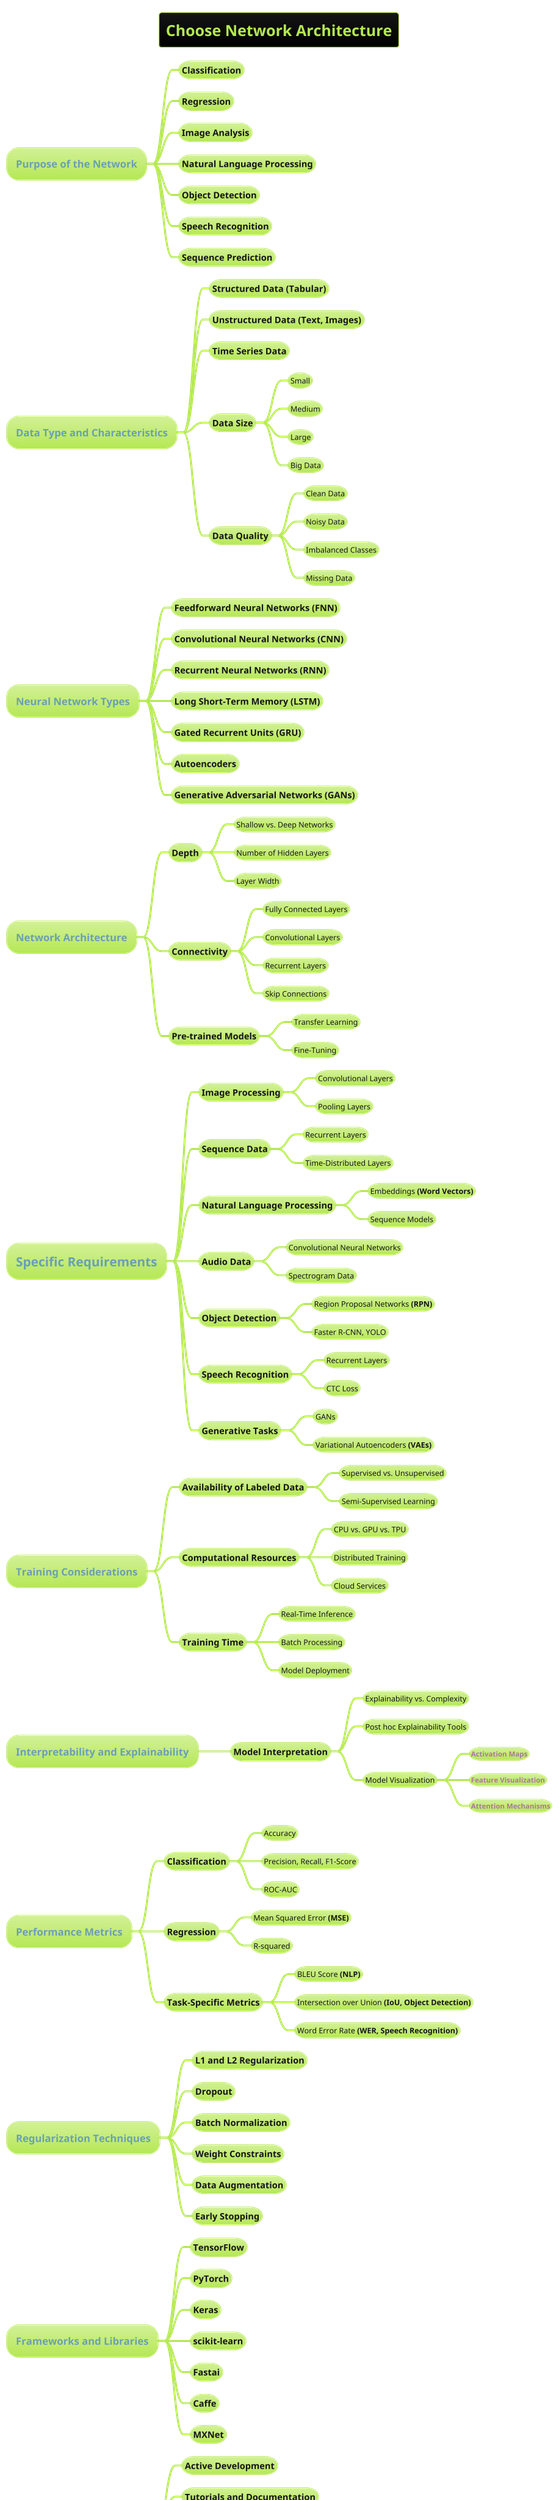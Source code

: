 @startmindmap
title =Choose Network Architecture
!theme hacker

* Purpose of the Network
** Classification
** Regression
** Image Analysis
** Natural Language Processing
** Object Detection
** Speech Recognition
** Sequence Prediction

* Data Type and Characteristics
** Structured Data **(Tabular)**
** Unstructured Data **(Text, Images)**
** Time Series Data
** Data Size
*** Small
*** Medium
*** Large
*** Big Data
** Data Quality
*** Clean Data
*** Noisy Data
*** Imbalanced Classes
*** Missing Data

* Neural Network Types
** Feedforward Neural Networks **(FNN)**
** Convolutional Neural Networks **(CNN)**
** Recurrent Neural Networks **(RNN)**
** Long Short-Term Memory **(LSTM)**
** Gated Recurrent Units **(GRU)**
** Autoencoders
** Generative Adversarial Networks **(GANs)**

* Network Architecture
** Depth
*** Shallow vs. Deep Networks
*** Number of Hidden Layers
*** Layer Width
** Connectivity
*** Fully Connected Layers
*** Convolutional Layers
*** Recurrent Layers
*** Skip Connections
** Pre-trained Models
*** Transfer Learning
*** Fine-Tuning

* =Specific Requirements
** Image Processing
*** Convolutional Layers
*** Pooling Layers
** Sequence Data
*** Recurrent Layers
*** Time-Distributed Layers
** Natural Language Processing
*** Embeddings **(Word Vectors)**
*** Sequence Models
** Audio Data
*** Convolutional Neural Networks
*** Spectrogram Data
** Object Detection
*** Region Proposal Networks **(RPN)**
*** Faster R-CNN, YOLO
** Speech Recognition
*** Recurrent Layers
*** CTC Loss
** Generative Tasks
*** GANs
*** Variational Autoencoders **(VAEs)**

* Training Considerations
** Availability of Labeled Data
*** Supervised vs. Unsupervised
*** Semi-Supervised Learning
** Computational Resources
*** CPU vs. GPU vs. TPU
*** Distributed Training
*** Cloud Services
** Training Time
*** Real-Time Inference
*** Batch Processing
*** Model Deployment

* Interpretability and Explainability
** Model Interpretation
*** Explainability vs. Complexity
*** Post hoc Explainability Tools
*** Model Visualization
**** **Activation Maps**
**** **Feature Visualization**
**** **Attention Mechanisms**

* Performance Metrics
** Classification
*** Accuracy
*** Precision, Recall, F1-Score
*** ROC-AUC
** Regression
*** Mean Squared Error **(MSE)**
*** R-squared
** Task-Specific Metrics
*** BLEU Score **(NLP)**
*** Intersection over Union **(IoU, Object Detection)**
*** Word Error Rate **(WER, Speech Recognition)**

* Regularization Techniques
** L1 and L2 Regularization
** Dropout
** Batch Normalization
** Weight Constraints
** Data Augmentation
** Early Stopping

* Frameworks and Libraries
** TensorFlow
** PyTorch
** Keras
** scikit-learn
** Fastai
** Caffe
** MXNet

* Community and Support
** Active Development
** Tutorials and Documentation
** Community Forums
** Pre-trained Models
** Open-Source vs. Proprietary

* Ethical Considerations
** Bias and Fairness
** Privacy
** Regulatory Compliance
** Responsible AI

* Scalability and Future-Proofing
** Adaptability to Growing Data
** Integration with Other Technologies
** Compatibility with Future Hardware
** Model Updates and Maintenance

* Cost and Resources
** Software Costs
** Hardware Costs
** Development and Maintenance Effort
** Availability of Expertise

@endmindmap
